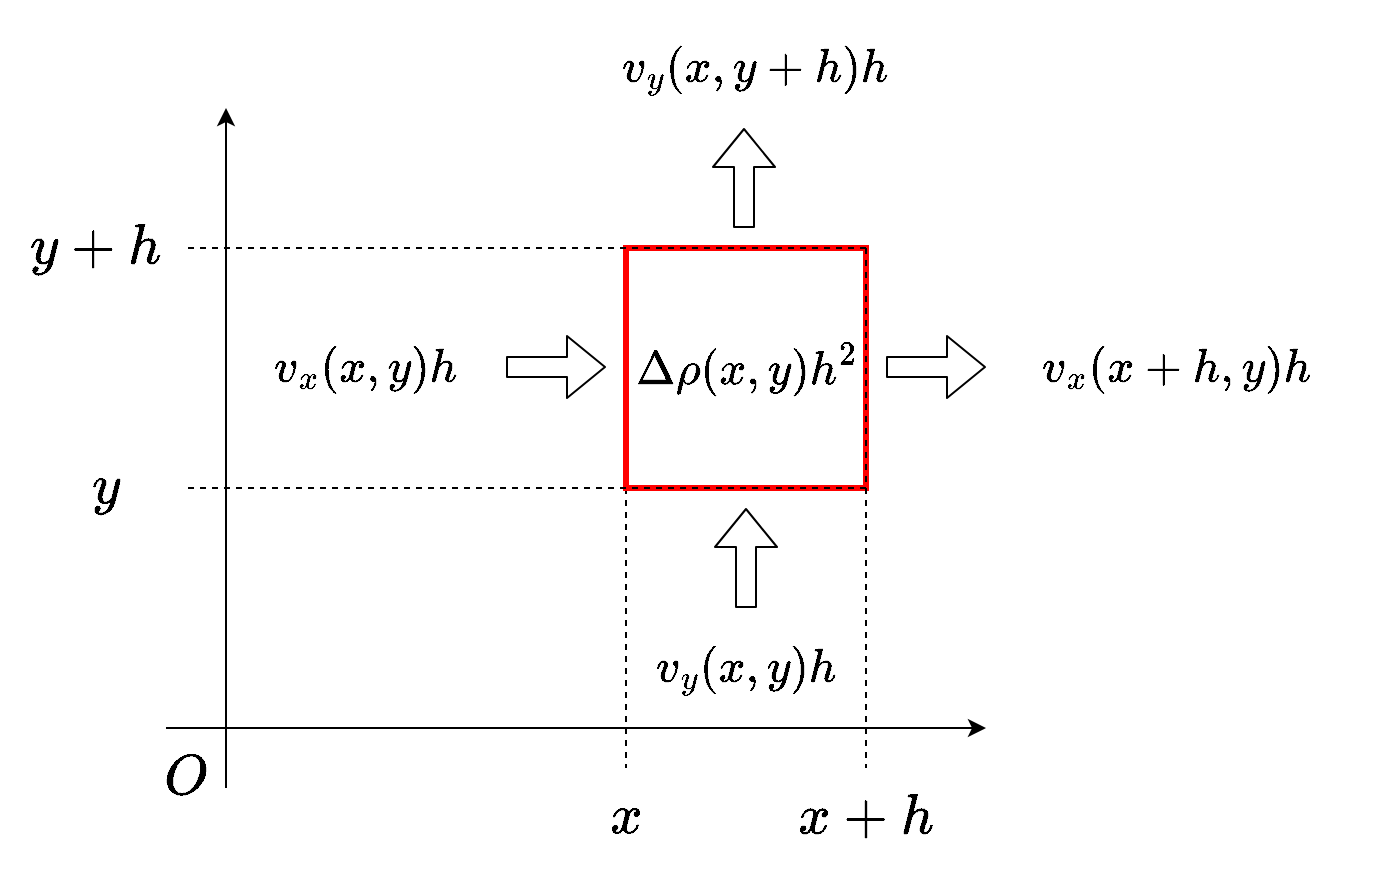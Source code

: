 <mxfile version="26.2.2">
  <diagram id="O56nh55_KwBkuIIigyQI" name="ページ1">
    <mxGraphModel dx="967" dy="883" grid="1" gridSize="10" guides="1" tooltips="1" connect="1" arrows="1" fold="1" page="1" pageScale="1" pageWidth="710" pageHeight="460" background="#ffffff" math="1" shadow="0">
      <root>
        <mxCell id="0" />
        <mxCell id="1" parent="0" />
        <mxCell id="QsWMcLasebP6nHNVcm0e-35" value="" style="rounded=0;whiteSpace=wrap;html=1;fillColor=default;strokeColor=none;" parent="1" vertex="1">
          <mxGeometry x="10" y="10" width="690" height="440" as="geometry" />
        </mxCell>
        <mxCell id="2" value="" style="endArrow=classic;html=1;strokeColor=#000000;" parent="1" edge="1">
          <mxGeometry width="50" height="50" relative="1" as="geometry">
            <mxPoint x="123" y="404" as="sourcePoint" />
            <mxPoint x="123" y="64" as="targetPoint" />
          </mxGeometry>
        </mxCell>
        <mxCell id="3" value="" style="endArrow=classic;html=1;strokeColor=#000000;" parent="1" edge="1">
          <mxGeometry width="50" height="50" relative="1" as="geometry">
            <mxPoint x="93" y="374" as="sourcePoint" />
            <mxPoint x="503" y="374" as="targetPoint" />
          </mxGeometry>
        </mxCell>
        <mxCell id="6" value="`O`" style="text;html=1;strokeColor=none;fillColor=none;align=center;verticalAlign=middle;whiteSpace=wrap;rounded=0;fontColor=#000000;fontSize=24;" parent="1" vertex="1">
          <mxGeometry x="73" y="384" width="60" height="30" as="geometry" />
        </mxCell>
        <mxCell id="11" value="`x`" style="text;html=1;strokeColor=none;fillColor=none;align=center;verticalAlign=middle;whiteSpace=wrap;rounded=0;fontColor=#000000;fontSize=24;" parent="1" vertex="1">
          <mxGeometry x="293" y="404" width="60" height="30" as="geometry" />
        </mxCell>
        <mxCell id="12" value="`x+h`" style="text;html=1;strokeColor=none;fillColor=none;align=center;verticalAlign=middle;whiteSpace=wrap;rounded=0;fontColor=#000000;fontSize=24;" parent="1" vertex="1">
          <mxGeometry x="413" y="404" width="60" height="30" as="geometry" />
        </mxCell>
        <mxCell id="13" value="" style="endArrow=none;html=1;strokeColor=#000000;fontSize=24;fontColor=#000000;exitX=0;exitY=0;exitDx=0;exitDy=0;dashed=1;" parent="1" source="10" edge="1">
          <mxGeometry width="50" height="50" relative="1" as="geometry">
            <mxPoint x="323" y="54" as="sourcePoint" />
            <mxPoint x="323" y="394" as="targetPoint" />
          </mxGeometry>
        </mxCell>
        <mxCell id="10" value="" style="rounded=0;whiteSpace=wrap;html=1;fontSize=24;fontColor=#000000;fillColor=none;strokeColor=#FF0000;strokeWidth=3;" parent="1" vertex="1">
          <mxGeometry x="323" y="134" width="120" height="120" as="geometry" />
        </mxCell>
        <mxCell id="14" value="" style="endArrow=none;html=1;strokeColor=#000000;fontSize=24;fontColor=#000000;dashed=1;" parent="1" edge="1">
          <mxGeometry width="50" height="50" relative="1" as="geometry">
            <mxPoint x="443" y="134" as="sourcePoint" />
            <mxPoint x="443" y="394" as="targetPoint" />
          </mxGeometry>
        </mxCell>
        <mxCell id="15" value="" style="endArrow=none;html=1;strokeColor=#000000;fontSize=24;fontColor=#000000;dashed=1;" parent="1" edge="1">
          <mxGeometry width="50" height="50" relative="1" as="geometry">
            <mxPoint x="443" y="134" as="sourcePoint" />
            <mxPoint x="103" y="134" as="targetPoint" />
          </mxGeometry>
        </mxCell>
        <mxCell id="16" value="" style="endArrow=none;html=1;strokeColor=#000000;fontSize=24;fontColor=#000000;dashed=1;" parent="1" edge="1">
          <mxGeometry width="50" height="50" relative="1" as="geometry">
            <mxPoint x="443" y="254" as="sourcePoint" />
            <mxPoint x="103" y="254" as="targetPoint" />
          </mxGeometry>
        </mxCell>
        <mxCell id="17" value="`y`" style="text;html=1;strokeColor=none;fillColor=none;align=center;verticalAlign=middle;whiteSpace=wrap;rounded=0;fontColor=#000000;fontSize=24;" parent="1" vertex="1">
          <mxGeometry x="33" y="234" width="60" height="40" as="geometry" />
        </mxCell>
        <mxCell id="18" value="`y+h`" style="text;html=1;strokeColor=none;fillColor=none;align=center;verticalAlign=middle;whiteSpace=wrap;rounded=0;fontColor=#000000;fontSize=24;" parent="1" vertex="1">
          <mxGeometry x="23" y="114" width="70" height="40" as="geometry" />
        </mxCell>
        <mxCell id="19" value="" style="shape=flexArrow;endArrow=classic;html=1;strokeColor=#000000;fontSize=24;fontColor=#000000;" parent="1" edge="1">
          <mxGeometry width="50" height="50" relative="1" as="geometry">
            <mxPoint x="263" y="193.5" as="sourcePoint" />
            <mxPoint x="313" y="193.5" as="targetPoint" />
          </mxGeometry>
        </mxCell>
        <mxCell id="20" value="" style="shape=flexArrow;endArrow=classic;html=1;strokeColor=#000000;fontSize=24;fontColor=#000000;" parent="1" edge="1">
          <mxGeometry width="50" height="50" relative="1" as="geometry">
            <mxPoint x="453" y="193.5" as="sourcePoint" />
            <mxPoint x="503" y="193.5" as="targetPoint" />
          </mxGeometry>
        </mxCell>
        <mxCell id="23" value="" style="shape=flexArrow;endArrow=classic;html=1;strokeColor=#000000;fontSize=24;fontColor=#000000;" parent="1" edge="1">
          <mxGeometry width="50" height="50" relative="1" as="geometry">
            <mxPoint x="383" y="314" as="sourcePoint" />
            <mxPoint x="383" y="264" as="targetPoint" />
          </mxGeometry>
        </mxCell>
        <mxCell id="24" value="" style="shape=flexArrow;endArrow=classic;html=1;strokeColor=#000000;fontSize=24;fontColor=#000000;" parent="1" edge="1">
          <mxGeometry width="50" height="50" relative="1" as="geometry">
            <mxPoint x="382" y="124" as="sourcePoint" />
            <mxPoint x="382" y="74" as="targetPoint" />
          </mxGeometry>
        </mxCell>
        <mxCell id="25" value="`v_x(x,y)h`" style="text;html=1;strokeColor=none;fillColor=none;align=center;verticalAlign=middle;whiteSpace=wrap;rounded=0;fontColor=#000000;fontSize=20;" parent="1" vertex="1">
          <mxGeometry x="123" y="174" width="140" height="40" as="geometry" />
        </mxCell>
        <mxCell id="26" value="`v_x(x+h,y)h`" style="text;html=1;strokeColor=none;fillColor=none;align=center;verticalAlign=middle;whiteSpace=wrap;rounded=0;fontColor=#000000;fontSize=20;" parent="1" vertex="1">
          <mxGeometry x="493" y="174" width="210" height="40" as="geometry" />
        </mxCell>
        <mxCell id="28" value="`v_y(x,y)h`" style="text;html=1;strokeColor=none;fillColor=none;align=center;verticalAlign=middle;whiteSpace=wrap;rounded=0;fontColor=#000000;fontSize=20;" parent="1" vertex="1">
          <mxGeometry x="313" y="324" width="140" height="40" as="geometry" />
        </mxCell>
        <mxCell id="31" value="`v_y(x,y+h)h`" style="text;html=1;strokeColor=none;fillColor=none;align=center;verticalAlign=middle;whiteSpace=wrap;rounded=0;fontColor=#000000;fontSize=20;" parent="1" vertex="1">
          <mxGeometry x="273" y="24" width="230" height="40" as="geometry" />
        </mxCell>
        <mxCell id="35" value="`\Delta \rho (x,y)h^2`" style="text;html=1;strokeColor=none;fillColor=none;align=center;verticalAlign=middle;whiteSpace=wrap;rounded=0;fontColor=#000000;fontSize=20;" parent="1" vertex="1">
          <mxGeometry x="314" y="174" width="140" height="40" as="geometry" />
        </mxCell>
      </root>
    </mxGraphModel>
  </diagram>
</mxfile>
